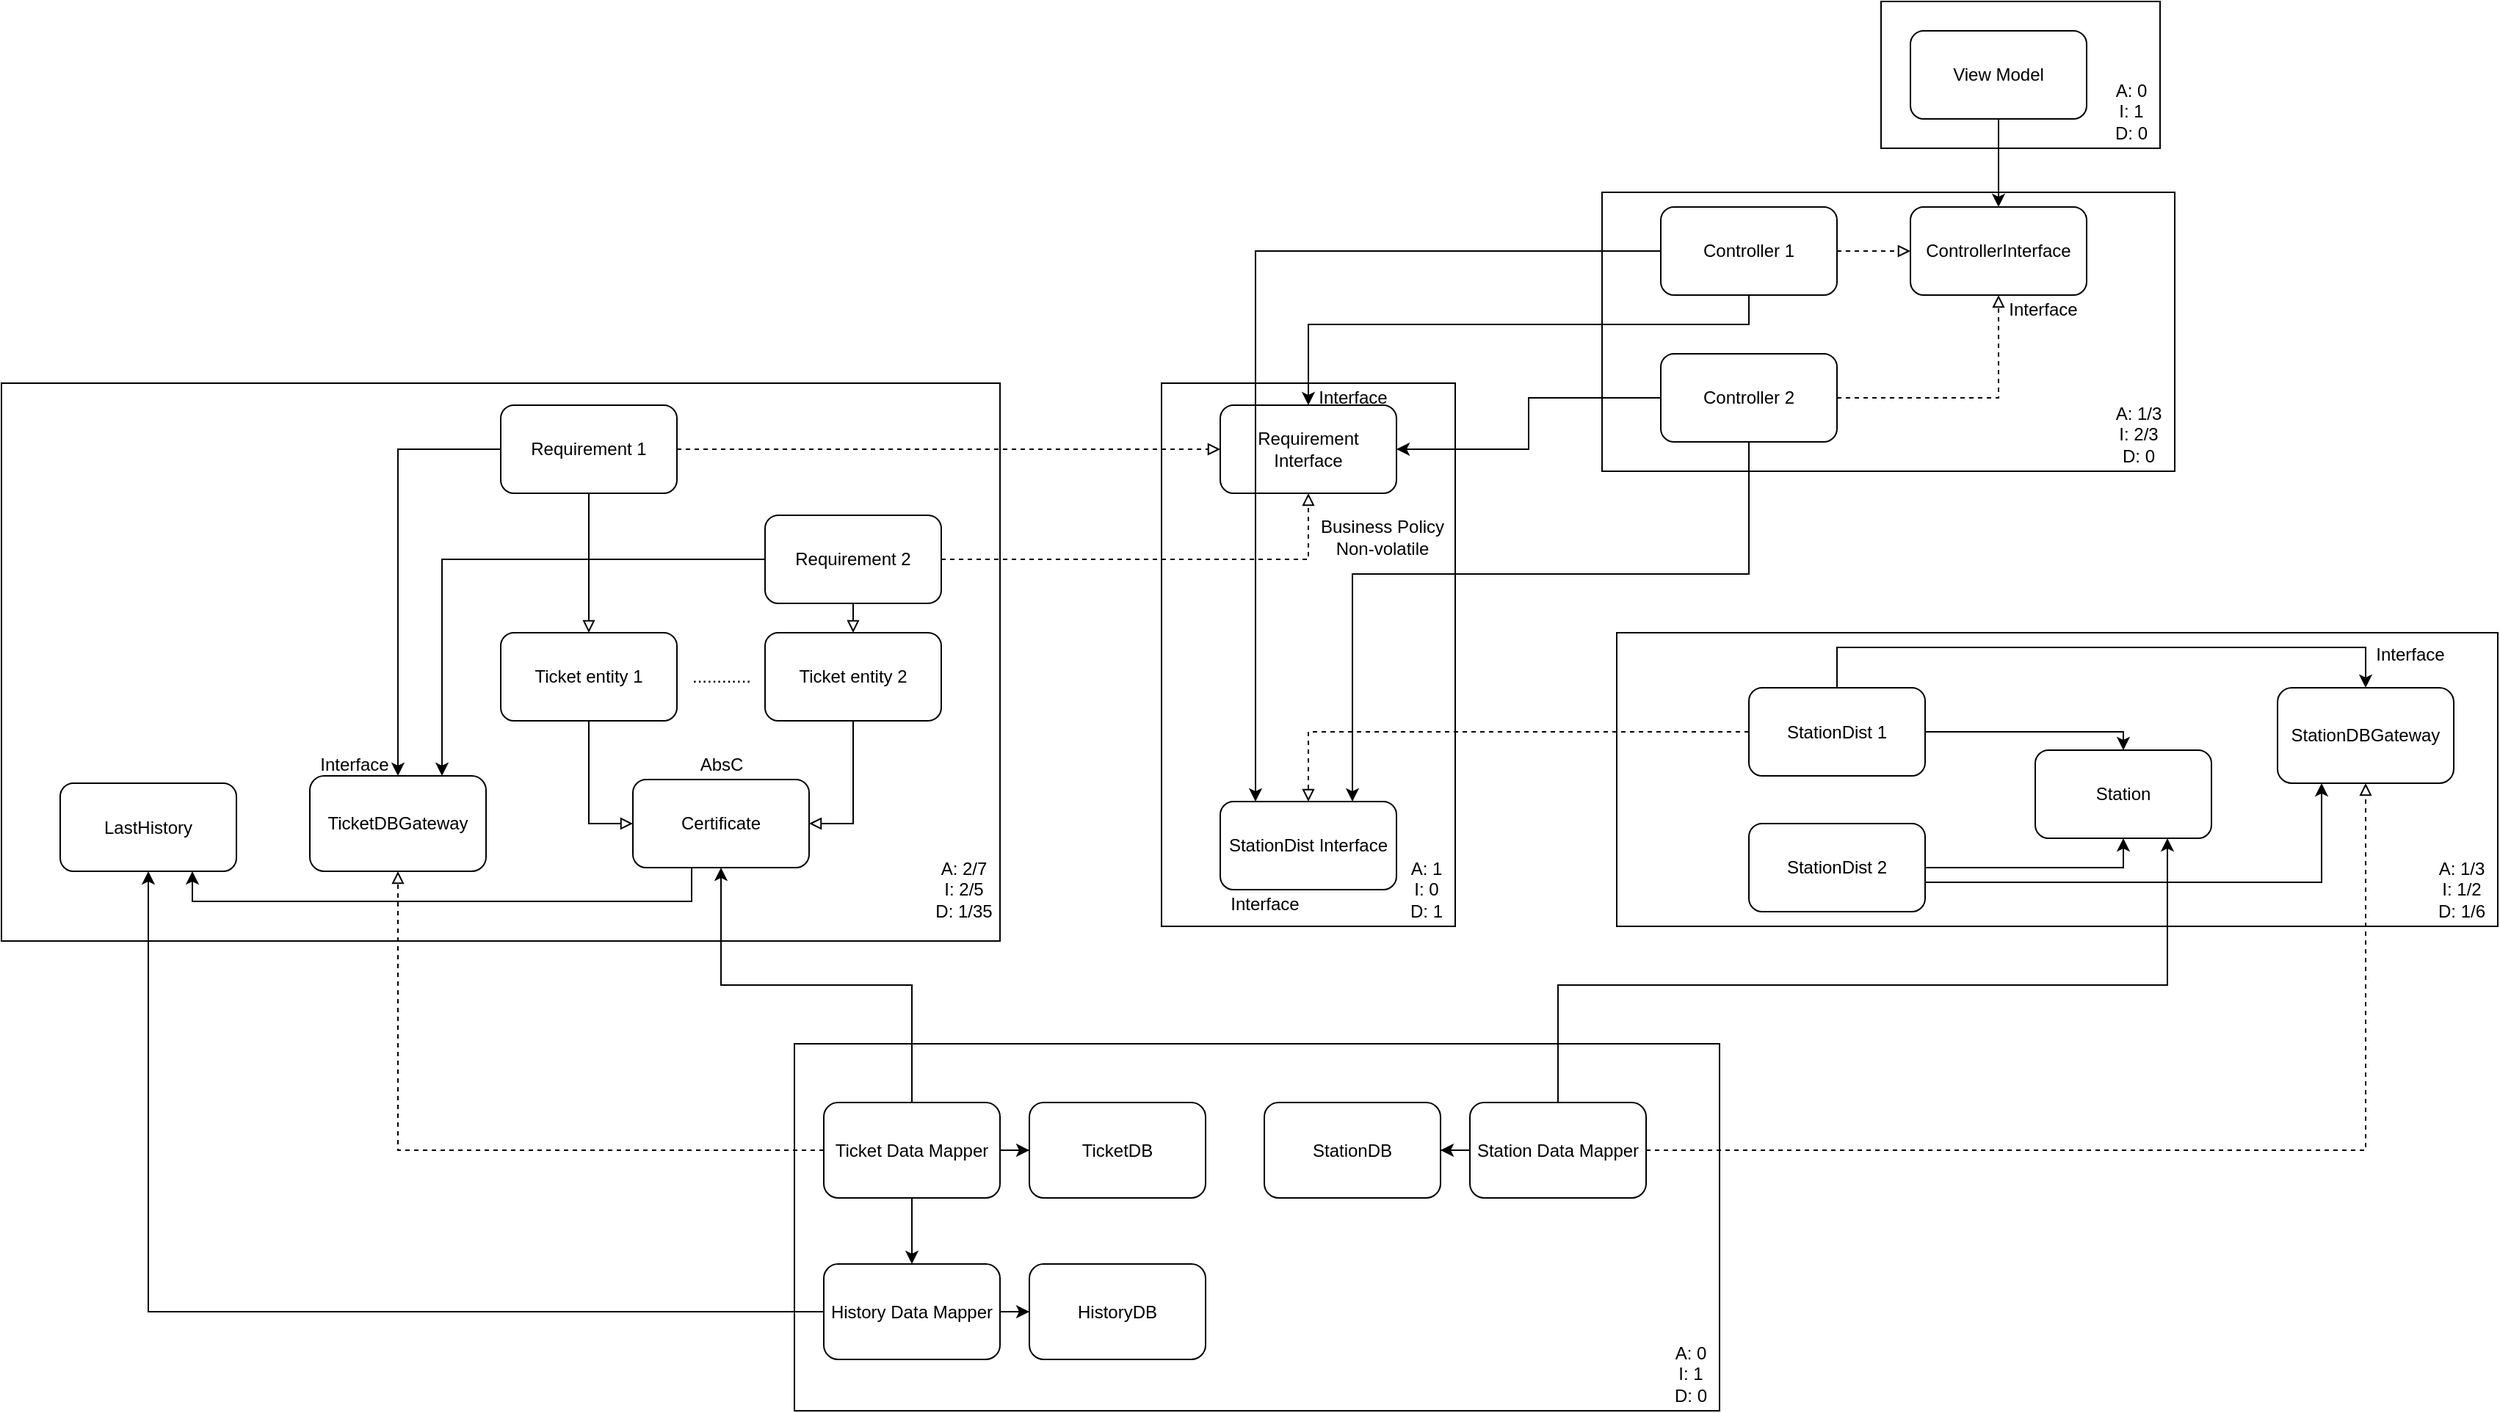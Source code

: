 <mxfile version="12.5.5" type="device"><diagram id="wCqT9ULWUr52XDbW0qeR" name="Page-1"><mxGraphModel dx="3057" dy="760" grid="1" gridSize="10" guides="1" tooltips="1" connect="1" arrows="1" fold="1" page="1" pageScale="1" pageWidth="850" pageHeight="1100" math="0" shadow="0"><root><mxCell id="0"/><mxCell id="1" parent="0"/><mxCell id="bZ5uiX0KFPJkwuG4PMnw-13" value="" style="rounded=0;whiteSpace=wrap;html=1;" parent="1" vertex="1"><mxGeometry x="-310" y="470" width="200" height="370" as="geometry"/></mxCell><mxCell id="AhwLLnE71SZLR-MWKFd7-20" value="" style="rounded=0;whiteSpace=wrap;html=1;" parent="1" vertex="1"><mxGeometry y="640" width="600" height="200" as="geometry"/></mxCell><mxCell id="AhwLLnE71SZLR-MWKFd7-12" value="" style="rounded=0;whiteSpace=wrap;html=1;" parent="1" vertex="1"><mxGeometry x="-1100" y="470" width="680" height="380" as="geometry"/></mxCell><mxCell id="6Q0kSvN6TkkJtrFqzURv-23" style="edgeStyle=orthogonalEdgeStyle;rounded=0;orthogonalLoop=1;jettySize=auto;html=1;entryX=0.75;entryY=1;entryDx=0;entryDy=0;" edge="1" parent="1" source="AhwLLnE71SZLR-MWKFd7-6" target="6Q0kSvN6TkkJtrFqzURv-19"><mxGeometry relative="1" as="geometry"><Array as="points"><mxPoint x="-630" y="823"/><mxPoint x="-970" y="823"/></Array></mxGeometry></mxCell><mxCell id="AhwLLnE71SZLR-MWKFd7-6" value="Certificate" style="rounded=1;whiteSpace=wrap;html=1;" parent="1" vertex="1"><mxGeometry x="-670" y="740" width="120" height="60" as="geometry"/></mxCell><mxCell id="AhwLLnE71SZLR-MWKFd7-9" style="edgeStyle=orthogonalEdgeStyle;rounded=0;orthogonalLoop=1;jettySize=auto;html=1;entryX=0.2;entryY=-0.05;entryDx=0;entryDy=0;entryPerimeter=0;strokeColor=none;" parent="1" source="AhwLLnE71SZLR-MWKFd7-7" target="AhwLLnE71SZLR-MWKFd7-6" edge="1"><mxGeometry relative="1" as="geometry"/></mxCell><mxCell id="AhwLLnE71SZLR-MWKFd7-11" style="edgeStyle=orthogonalEdgeStyle;orthogonalLoop=1;jettySize=auto;html=1;entryX=0;entryY=0.5;entryDx=0;entryDy=0;rounded=0;endArrow=block;endFill=0;" parent="1" source="AhwLLnE71SZLR-MWKFd7-7" target="AhwLLnE71SZLR-MWKFd7-6" edge="1"><mxGeometry relative="1" as="geometry"><Array as="points"><mxPoint x="-700" y="770"/></Array></mxGeometry></mxCell><mxCell id="AhwLLnE71SZLR-MWKFd7-7" value="Ticket entity 1" style="rounded=1;whiteSpace=wrap;html=1;" parent="1" vertex="1"><mxGeometry x="-760" y="640" width="120" height="60" as="geometry"/></mxCell><mxCell id="AhwLLnE71SZLR-MWKFd7-10" style="edgeStyle=orthogonalEdgeStyle;rounded=0;orthogonalLoop=1;jettySize=auto;html=1;entryX=1;entryY=0.5;entryDx=0;entryDy=0;endArrow=block;endFill=0;" parent="1" source="AhwLLnE71SZLR-MWKFd7-8" target="AhwLLnE71SZLR-MWKFd7-6" edge="1"><mxGeometry relative="1" as="geometry"/></mxCell><mxCell id="AhwLLnE71SZLR-MWKFd7-8" value="Ticket entity 2" style="rounded=1;whiteSpace=wrap;html=1;" parent="1" vertex="1"><mxGeometry x="-580" y="640" width="120" height="60" as="geometry"/></mxCell><mxCell id="AhwLLnE71SZLR-MWKFd7-16" style="edgeStyle=orthogonalEdgeStyle;rounded=0;orthogonalLoop=1;jettySize=auto;html=1;endArrow=block;endFill=0;exitX=0.5;exitY=1;exitDx=0;exitDy=0;entryX=0.5;entryY=0;entryDx=0;entryDy=0;" parent="1" source="AhwLLnE71SZLR-MWKFd7-13" target="AhwLLnE71SZLR-MWKFd7-7" edge="1"><mxGeometry relative="1" as="geometry"/></mxCell><mxCell id="bZ5uiX0KFPJkwuG4PMnw-19" style="edgeStyle=orthogonalEdgeStyle;rounded=0;orthogonalLoop=1;jettySize=auto;html=1;dashed=1;endArrow=block;endFill=0;" parent="1" source="AhwLLnE71SZLR-MWKFd7-13" target="bZ5uiX0KFPJkwuG4PMnw-12" edge="1"><mxGeometry relative="1" as="geometry"/></mxCell><mxCell id="bZ5uiX0KFPJkwuG4PMnw-47" style="edgeStyle=orthogonalEdgeStyle;rounded=0;orthogonalLoop=1;jettySize=auto;html=1;entryX=0.5;entryY=0;entryDx=0;entryDy=0;endArrow=classic;endFill=1;" parent="1" source="AhwLLnE71SZLR-MWKFd7-13" target="bZ5uiX0KFPJkwuG4PMnw-44" edge="1"><mxGeometry relative="1" as="geometry"/></mxCell><mxCell id="AhwLLnE71SZLR-MWKFd7-13" value="Requirement 1" style="rounded=1;whiteSpace=wrap;html=1;" parent="1" vertex="1"><mxGeometry x="-760" y="485" width="120" height="60" as="geometry"/></mxCell><mxCell id="AhwLLnE71SZLR-MWKFd7-17" style="edgeStyle=orthogonalEdgeStyle;rounded=0;orthogonalLoop=1;jettySize=auto;html=1;entryX=0.5;entryY=0;entryDx=0;entryDy=0;endArrow=block;endFill=0;exitX=0.5;exitY=1;exitDx=0;exitDy=0;" parent="1" source="AhwLLnE71SZLR-MWKFd7-14" target="AhwLLnE71SZLR-MWKFd7-8" edge="1"><mxGeometry relative="1" as="geometry"/></mxCell><mxCell id="bZ5uiX0KFPJkwuG4PMnw-17" style="edgeStyle=orthogonalEdgeStyle;rounded=0;orthogonalLoop=1;jettySize=auto;html=1;dashed=1;endArrow=block;endFill=0;" parent="1" source="AhwLLnE71SZLR-MWKFd7-14" target="bZ5uiX0KFPJkwuG4PMnw-12" edge="1"><mxGeometry relative="1" as="geometry"/></mxCell><mxCell id="bZ5uiX0KFPJkwuG4PMnw-49" style="edgeStyle=orthogonalEdgeStyle;rounded=0;orthogonalLoop=1;jettySize=auto;html=1;entryX=0.75;entryY=0;entryDx=0;entryDy=0;endArrow=classic;endFill=1;" parent="1" source="AhwLLnE71SZLR-MWKFd7-14" target="bZ5uiX0KFPJkwuG4PMnw-44" edge="1"><mxGeometry relative="1" as="geometry"/></mxCell><mxCell id="AhwLLnE71SZLR-MWKFd7-14" value="Requirement 2" style="rounded=1;whiteSpace=wrap;html=1;" parent="1" vertex="1"><mxGeometry x="-580" y="560" width="120" height="60" as="geometry"/></mxCell><mxCell id="bZ5uiX0KFPJkwuG4PMnw-15" style="edgeStyle=orthogonalEdgeStyle;rounded=0;orthogonalLoop=1;jettySize=auto;html=1;endArrow=block;endFill=0;dashed=1;" parent="1" source="AhwLLnE71SZLR-MWKFd7-22" target="bZ5uiX0KFPJkwuG4PMnw-11" edge="1"><mxGeometry relative="1" as="geometry"/></mxCell><mxCell id="T_JS-xOA_OJGs_UgKzaV-16" style="edgeStyle=orthogonalEdgeStyle;rounded=0;orthogonalLoop=1;jettySize=auto;html=1;entryX=0.5;entryY=0;entryDx=0;entryDy=0;exitX=0.5;exitY=0;exitDx=0;exitDy=0;" parent="1" source="AhwLLnE71SZLR-MWKFd7-22" target="bZ5uiX0KFPJkwuG4PMnw-37" edge="1"><mxGeometry relative="1" as="geometry"><Array as="points"><mxPoint x="150" y="650"/><mxPoint x="510" y="650"/></Array></mxGeometry></mxCell><mxCell id="6Q0kSvN6TkkJtrFqzURv-13" style="edgeStyle=orthogonalEdgeStyle;rounded=0;orthogonalLoop=1;jettySize=auto;html=1;entryX=0.5;entryY=0;entryDx=0;entryDy=0;" edge="1" parent="1" source="AhwLLnE71SZLR-MWKFd7-22" target="T_JS-xOA_OJGs_UgKzaV-9"><mxGeometry relative="1" as="geometry"><Array as="points"><mxPoint x="345" y="708"/></Array></mxGeometry></mxCell><mxCell id="AhwLLnE71SZLR-MWKFd7-22" value="StationDist 1" style="rounded=1;whiteSpace=wrap;html=1;" parent="1" vertex="1"><mxGeometry x="90" y="677.5" width="120" height="60" as="geometry"/></mxCell><mxCell id="6Q0kSvN6TkkJtrFqzURv-11" style="edgeStyle=orthogonalEdgeStyle;rounded=0;orthogonalLoop=1;jettySize=auto;html=1;entryX=0.5;entryY=1;entryDx=0;entryDy=0;" edge="1" parent="1" source="AhwLLnE71SZLR-MWKFd7-23" target="T_JS-xOA_OJGs_UgKzaV-9"><mxGeometry relative="1" as="geometry"/></mxCell><mxCell id="6Q0kSvN6TkkJtrFqzURv-12" style="edgeStyle=orthogonalEdgeStyle;rounded=0;orthogonalLoop=1;jettySize=auto;html=1;entryX=0.25;entryY=1;entryDx=0;entryDy=0;" edge="1" parent="1" source="AhwLLnE71SZLR-MWKFd7-23" target="bZ5uiX0KFPJkwuG4PMnw-37"><mxGeometry relative="1" as="geometry"><Array as="points"><mxPoint x="480" y="810"/></Array></mxGeometry></mxCell><mxCell id="AhwLLnE71SZLR-MWKFd7-23" value="StationDist 2" style="rounded=1;whiteSpace=wrap;html=1;" parent="1" vertex="1"><mxGeometry x="90" y="770" width="120" height="60" as="geometry"/></mxCell><mxCell id="AhwLLnE71SZLR-MWKFd7-53" value="............" style="text;html=1;align=center;verticalAlign=middle;resizable=0;points=[];autosize=1;" parent="1" vertex="1"><mxGeometry x="-640" y="660" width="60" height="20" as="geometry"/></mxCell><mxCell id="bZ5uiX0KFPJkwuG4PMnw-1" value="Business Policy&lt;br&gt;Non-volatile" style="text;html=1;align=center;verticalAlign=middle;resizable=0;points=[];autosize=1;" parent="1" vertex="1"><mxGeometry x="-210" y="560" width="100" height="30" as="geometry"/></mxCell><mxCell id="bZ5uiX0KFPJkwuG4PMnw-11" value="StationDist Interface" style="rounded=1;whiteSpace=wrap;html=1;" parent="1" vertex="1"><mxGeometry x="-270" y="755" width="120" height="60" as="geometry"/></mxCell><mxCell id="bZ5uiX0KFPJkwuG4PMnw-12" value="Requirement Interface" style="rounded=1;whiteSpace=wrap;html=1;" parent="1" vertex="1"><mxGeometry x="-270" y="485" width="120" height="60" as="geometry"/></mxCell><mxCell id="bZ5uiX0KFPJkwuG4PMnw-21" value="A: 2/7&lt;br&gt;I: 2/5&lt;br&gt;D: 1/35" style="text;html=1;align=center;verticalAlign=middle;resizable=0;points=[];autosize=1;" parent="1" vertex="1"><mxGeometry x="-470" y="790" width="50" height="50" as="geometry"/></mxCell><mxCell id="bZ5uiX0KFPJkwuG4PMnw-22" value="A: 1/3&lt;br&gt;I: 1/2&lt;br&gt;D: 1/6" style="text;html=1;align=center;verticalAlign=middle;resizable=0;points=[];autosize=1;" parent="1" vertex="1"><mxGeometry x="550" y="790" width="50" height="50" as="geometry"/></mxCell><mxCell id="bZ5uiX0KFPJkwuG4PMnw-23" value="A: 1&lt;br&gt;I: 0&lt;br&gt;D: 1" style="text;html=1;align=center;verticalAlign=middle;resizable=0;points=[];autosize=1;" parent="1" vertex="1"><mxGeometry x="-150" y="790" width="40" height="50" as="geometry"/></mxCell><mxCell id="bZ5uiX0KFPJkwuG4PMnw-25" value="Interface" style="text;html=1;align=center;verticalAlign=middle;resizable=0;points=[];autosize=1;" parent="1" vertex="1"><mxGeometry x="-270" y="815" width="60" height="20" as="geometry"/></mxCell><mxCell id="bZ5uiX0KFPJkwuG4PMnw-26" value="Interface" style="text;html=1;align=center;verticalAlign=middle;resizable=0;points=[];autosize=1;" parent="1" vertex="1"><mxGeometry x="-210" y="470" width="60" height="20" as="geometry"/></mxCell><mxCell id="bZ5uiX0KFPJkwuG4PMnw-27" value="AbsC" style="text;html=1;align=center;verticalAlign=middle;resizable=0;points=[];autosize=1;" parent="1" vertex="1"><mxGeometry x="-630" y="720" width="40" height="20" as="geometry"/></mxCell><mxCell id="bZ5uiX0KFPJkwuG4PMnw-29" value="" style="rounded=0;whiteSpace=wrap;html=1;" parent="1" vertex="1"><mxGeometry x="-560" y="920" width="630" height="250" as="geometry"/></mxCell><mxCell id="bZ5uiX0KFPJkwuG4PMnw-38" style="edgeStyle=orthogonalEdgeStyle;rounded=0;orthogonalLoop=1;jettySize=auto;html=1;entryX=0.5;entryY=1;entryDx=0;entryDy=0;dashed=1;endArrow=block;endFill=0;" parent="1" source="bZ5uiX0KFPJkwuG4PMnw-30" target="bZ5uiX0KFPJkwuG4PMnw-37" edge="1"><mxGeometry relative="1" as="geometry"/></mxCell><mxCell id="T_JS-xOA_OJGs_UgKzaV-8" style="edgeStyle=orthogonalEdgeStyle;rounded=0;orthogonalLoop=1;jettySize=auto;html=1;entryX=1;entryY=0.5;entryDx=0;entryDy=0;" parent="1" source="bZ5uiX0KFPJkwuG4PMnw-30" target="T_JS-xOA_OJGs_UgKzaV-7" edge="1"><mxGeometry relative="1" as="geometry"/></mxCell><mxCell id="6Q0kSvN6TkkJtrFqzURv-7" style="edgeStyle=orthogonalEdgeStyle;rounded=0;orthogonalLoop=1;jettySize=auto;html=1;entryX=0.75;entryY=1;entryDx=0;entryDy=0;" edge="1" parent="1" source="bZ5uiX0KFPJkwuG4PMnw-30" target="T_JS-xOA_OJGs_UgKzaV-9"><mxGeometry relative="1" as="geometry"><Array as="points"><mxPoint x="-40" y="880"/><mxPoint x="375" y="880"/></Array></mxGeometry></mxCell><mxCell id="bZ5uiX0KFPJkwuG4PMnw-30" value="Station Data Mapper" style="rounded=1;whiteSpace=wrap;html=1;" parent="1" vertex="1"><mxGeometry x="-100" y="960" width="120" height="65" as="geometry"/></mxCell><mxCell id="bZ5uiX0KFPJkwuG4PMnw-37" value="StationDBGateway" style="rounded=1;whiteSpace=wrap;html=1;" parent="1" vertex="1"><mxGeometry x="450" y="677.5" width="120" height="65" as="geometry"/></mxCell><mxCell id="bZ5uiX0KFPJkwuG4PMnw-39" value="Interface" style="text;html=1;align=center;verticalAlign=middle;resizable=0;points=[];autosize=1;" parent="1" vertex="1"><mxGeometry x="510" y="645" width="60" height="20" as="geometry"/></mxCell><mxCell id="bZ5uiX0KFPJkwuG4PMnw-46" style="edgeStyle=orthogonalEdgeStyle;rounded=0;orthogonalLoop=1;jettySize=auto;html=1;entryX=0.5;entryY=1;entryDx=0;entryDy=0;endArrow=block;endFill=0;dashed=1;" parent="1" source="bZ5uiX0KFPJkwuG4PMnw-43" target="bZ5uiX0KFPJkwuG4PMnw-44" edge="1"><mxGeometry relative="1" as="geometry"/></mxCell><mxCell id="T_JS-xOA_OJGs_UgKzaV-6" style="edgeStyle=orthogonalEdgeStyle;rounded=0;orthogonalLoop=1;jettySize=auto;html=1;entryX=0;entryY=0.5;entryDx=0;entryDy=0;" parent="1" source="bZ5uiX0KFPJkwuG4PMnw-43" target="T_JS-xOA_OJGs_UgKzaV-5" edge="1"><mxGeometry relative="1" as="geometry"/></mxCell><mxCell id="T_JS-xOA_OJGs_UgKzaV-19" style="edgeStyle=orthogonalEdgeStyle;rounded=0;orthogonalLoop=1;jettySize=auto;html=1;entryX=0.5;entryY=1;entryDx=0;entryDy=0;" parent="1" source="bZ5uiX0KFPJkwuG4PMnw-43" target="AhwLLnE71SZLR-MWKFd7-6" edge="1"><mxGeometry relative="1" as="geometry"><Array as="points"><mxPoint x="-480" y="880"/><mxPoint x="-610" y="880"/></Array></mxGeometry></mxCell><mxCell id="6Q0kSvN6TkkJtrFqzURv-21" style="edgeStyle=orthogonalEdgeStyle;rounded=0;orthogonalLoop=1;jettySize=auto;html=1;entryX=0.5;entryY=0;entryDx=0;entryDy=0;" edge="1" parent="1" source="bZ5uiX0KFPJkwuG4PMnw-43" target="6Q0kSvN6TkkJtrFqzURv-15"><mxGeometry relative="1" as="geometry"/></mxCell><mxCell id="bZ5uiX0KFPJkwuG4PMnw-43" value="Ticket Data Mapper" style="rounded=1;whiteSpace=wrap;html=1;" parent="1" vertex="1"><mxGeometry x="-540" y="960" width="120" height="65" as="geometry"/></mxCell><mxCell id="bZ5uiX0KFPJkwuG4PMnw-44" value="TicketDBGateway" style="rounded=1;whiteSpace=wrap;html=1;" parent="1" vertex="1"><mxGeometry x="-890" y="737.5" width="120" height="65" as="geometry"/></mxCell><mxCell id="bZ5uiX0KFPJkwuG4PMnw-45" value="Interface" style="text;html=1;align=center;verticalAlign=middle;resizable=0;points=[];autosize=1;" parent="1" vertex="1"><mxGeometry x="-890" y="720" width="60" height="20" as="geometry"/></mxCell><mxCell id="bZ5uiX0KFPJkwuG4PMnw-50" value="A: 0&lt;br&gt;I: 1&lt;br&gt;D: 0" style="text;html=1;align=center;verticalAlign=middle;resizable=0;points=[];autosize=1;" parent="1" vertex="1"><mxGeometry x="30" y="1120" width="40" height="50" as="geometry"/></mxCell><mxCell id="bZ5uiX0KFPJkwuG4PMnw-51" value="" style="rounded=0;whiteSpace=wrap;html=1;" parent="1" vertex="1"><mxGeometry x="-10" y="340" width="390" height="190" as="geometry"/></mxCell><mxCell id="bZ5uiX0KFPJkwuG4PMnw-55" style="edgeStyle=orthogonalEdgeStyle;rounded=0;orthogonalLoop=1;jettySize=auto;html=1;endArrow=classic;endFill=1;" parent="1" source="bZ5uiX0KFPJkwuG4PMnw-52" target="bZ5uiX0KFPJkwuG4PMnw-12" edge="1"><mxGeometry relative="1" as="geometry"><Array as="points"><mxPoint x="90" y="430"/><mxPoint x="-210" y="430"/></Array></mxGeometry></mxCell><mxCell id="bZ5uiX0KFPJkwuG4PMnw-56" style="edgeStyle=orthogonalEdgeStyle;rounded=0;orthogonalLoop=1;jettySize=auto;html=1;entryX=0.2;entryY=0;entryDx=0;entryDy=0;entryPerimeter=0;endArrow=classic;endFill=1;" parent="1" source="bZ5uiX0KFPJkwuG4PMnw-52" target="bZ5uiX0KFPJkwuG4PMnw-11" edge="1"><mxGeometry relative="1" as="geometry"/></mxCell><mxCell id="bZ5uiX0KFPJkwuG4PMnw-68" style="edgeStyle=orthogonalEdgeStyle;rounded=0;orthogonalLoop=1;jettySize=auto;html=1;entryX=0;entryY=0.5;entryDx=0;entryDy=0;endArrow=block;endFill=0;dashed=1;" parent="1" source="bZ5uiX0KFPJkwuG4PMnw-52" target="bZ5uiX0KFPJkwuG4PMnw-65" edge="1"><mxGeometry relative="1" as="geometry"/></mxCell><mxCell id="bZ5uiX0KFPJkwuG4PMnw-52" value="Controller 1" style="rounded=1;whiteSpace=wrap;html=1;" parent="1" vertex="1"><mxGeometry x="30" y="350" width="120" height="60" as="geometry"/></mxCell><mxCell id="bZ5uiX0KFPJkwuG4PMnw-57" style="edgeStyle=orthogonalEdgeStyle;rounded=0;orthogonalLoop=1;jettySize=auto;html=1;entryX=1;entryY=0.5;entryDx=0;entryDy=0;endArrow=classic;endFill=1;" parent="1" source="bZ5uiX0KFPJkwuG4PMnw-53" target="bZ5uiX0KFPJkwuG4PMnw-12" edge="1"><mxGeometry relative="1" as="geometry"/></mxCell><mxCell id="bZ5uiX0KFPJkwuG4PMnw-58" style="edgeStyle=orthogonalEdgeStyle;rounded=0;orthogonalLoop=1;jettySize=auto;html=1;endArrow=classic;endFill=1;entryX=0.75;entryY=0;entryDx=0;entryDy=0;" parent="1" source="bZ5uiX0KFPJkwuG4PMnw-53" target="bZ5uiX0KFPJkwuG4PMnw-11" edge="1"><mxGeometry relative="1" as="geometry"><mxPoint x="-180" y="750" as="targetPoint"/><Array as="points"><mxPoint x="90" y="600"/><mxPoint x="-180" y="600"/></Array></mxGeometry></mxCell><mxCell id="bZ5uiX0KFPJkwuG4PMnw-70" style="edgeStyle=orthogonalEdgeStyle;rounded=0;orthogonalLoop=1;jettySize=auto;html=1;dashed=1;endArrow=block;endFill=0;" parent="1" source="bZ5uiX0KFPJkwuG4PMnw-53" target="bZ5uiX0KFPJkwuG4PMnw-65" edge="1"><mxGeometry relative="1" as="geometry"/></mxCell><mxCell id="bZ5uiX0KFPJkwuG4PMnw-53" value="Controller 2" style="rounded=1;whiteSpace=wrap;html=1;" parent="1" vertex="1"><mxGeometry x="30" y="450" width="120" height="60" as="geometry"/></mxCell><mxCell id="bZ5uiX0KFPJkwuG4PMnw-61" value="A: 1/3&lt;br&gt;I: 2/3&lt;br&gt;D: 0" style="text;html=1;align=center;verticalAlign=middle;resizable=0;points=[];autosize=1;" parent="1" vertex="1"><mxGeometry x="330" y="480" width="50" height="50" as="geometry"/></mxCell><mxCell id="bZ5uiX0KFPJkwuG4PMnw-62" value="" style="rounded=0;whiteSpace=wrap;html=1;" parent="1" vertex="1"><mxGeometry x="180" y="210" width="190" height="100" as="geometry"/></mxCell><mxCell id="bZ5uiX0KFPJkwuG4PMnw-71" style="edgeStyle=orthogonalEdgeStyle;rounded=0;orthogonalLoop=1;jettySize=auto;html=1;entryX=0.5;entryY=0;entryDx=0;entryDy=0;endArrow=classic;endFill=1;" parent="1" source="bZ5uiX0KFPJkwuG4PMnw-63" target="bZ5uiX0KFPJkwuG4PMnw-65" edge="1"><mxGeometry relative="1" as="geometry"/></mxCell><mxCell id="bZ5uiX0KFPJkwuG4PMnw-63" value="View Model" style="rounded=1;whiteSpace=wrap;html=1;" parent="1" vertex="1"><mxGeometry x="200" y="230" width="120" height="60" as="geometry"/></mxCell><mxCell id="bZ5uiX0KFPJkwuG4PMnw-65" value="ControllerInterface" style="rounded=1;whiteSpace=wrap;html=1;" parent="1" vertex="1"><mxGeometry x="200" y="350" width="120" height="60" as="geometry"/></mxCell><mxCell id="bZ5uiX0KFPJkwuG4PMnw-72" value="Interface" style="text;html=1;align=center;verticalAlign=middle;resizable=0;points=[];autosize=1;" parent="1" vertex="1"><mxGeometry x="260" y="410" width="60" height="20" as="geometry"/></mxCell><mxCell id="bZ5uiX0KFPJkwuG4PMnw-73" value="A: 0&lt;br&gt;I: 1&lt;br&gt;D: 0" style="text;html=1;align=center;verticalAlign=middle;resizable=0;points=[];autosize=1;" parent="1" vertex="1"><mxGeometry x="330" y="260" width="40" height="50" as="geometry"/></mxCell><mxCell id="T_JS-xOA_OJGs_UgKzaV-5" value="TicketDB" style="rounded=1;whiteSpace=wrap;html=1;" parent="1" vertex="1"><mxGeometry x="-400" y="960" width="120" height="65" as="geometry"/></mxCell><mxCell id="T_JS-xOA_OJGs_UgKzaV-7" value="StationDB" style="rounded=1;whiteSpace=wrap;html=1;" parent="1" vertex="1"><mxGeometry x="-240" y="960" width="120" height="65" as="geometry"/></mxCell><mxCell id="T_JS-xOA_OJGs_UgKzaV-9" value="Station" style="rounded=1;whiteSpace=wrap;html=1;" parent="1" vertex="1"><mxGeometry x="285" y="720" width="120" height="60" as="geometry"/></mxCell><mxCell id="6Q0kSvN6TkkJtrFqzURv-17" style="edgeStyle=orthogonalEdgeStyle;rounded=0;orthogonalLoop=1;jettySize=auto;html=1;" edge="1" parent="1" source="6Q0kSvN6TkkJtrFqzURv-15" target="6Q0kSvN6TkkJtrFqzURv-16"><mxGeometry relative="1" as="geometry"/></mxCell><mxCell id="6Q0kSvN6TkkJtrFqzURv-22" style="edgeStyle=orthogonalEdgeStyle;rounded=0;orthogonalLoop=1;jettySize=auto;html=1;" edge="1" parent="1" source="6Q0kSvN6TkkJtrFqzURv-15" target="6Q0kSvN6TkkJtrFqzURv-19"><mxGeometry relative="1" as="geometry"/></mxCell><mxCell id="6Q0kSvN6TkkJtrFqzURv-15" value="History Data Mapper" style="rounded=1;whiteSpace=wrap;html=1;" vertex="1" parent="1"><mxGeometry x="-540" y="1070" width="120" height="65" as="geometry"/></mxCell><mxCell id="6Q0kSvN6TkkJtrFqzURv-16" value="HistoryDB" style="rounded=1;whiteSpace=wrap;html=1;" vertex="1" parent="1"><mxGeometry x="-400" y="1070" width="120" height="65" as="geometry"/></mxCell><mxCell id="6Q0kSvN6TkkJtrFqzURv-19" value="LastHistory" style="rounded=1;whiteSpace=wrap;html=1;" vertex="1" parent="1"><mxGeometry x="-1060" y="742.5" width="120" height="60" as="geometry"/></mxCell></root></mxGraphModel></diagram></mxfile>